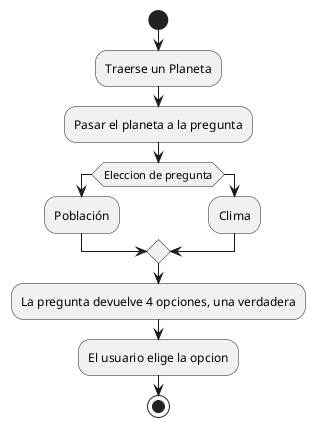 @startuml
'https://plantuml.com/activity-diagram-beta

start
:Traerse un Planeta;
:Pasar el planeta a la pregunta;
if (Eleccion de pregunta) then
    :Población;
else
    :Clima;
endif
:La pregunta devuelve 4 opciones, una verdadera;
:El usuario elige la opcion;
stop
@enduml
